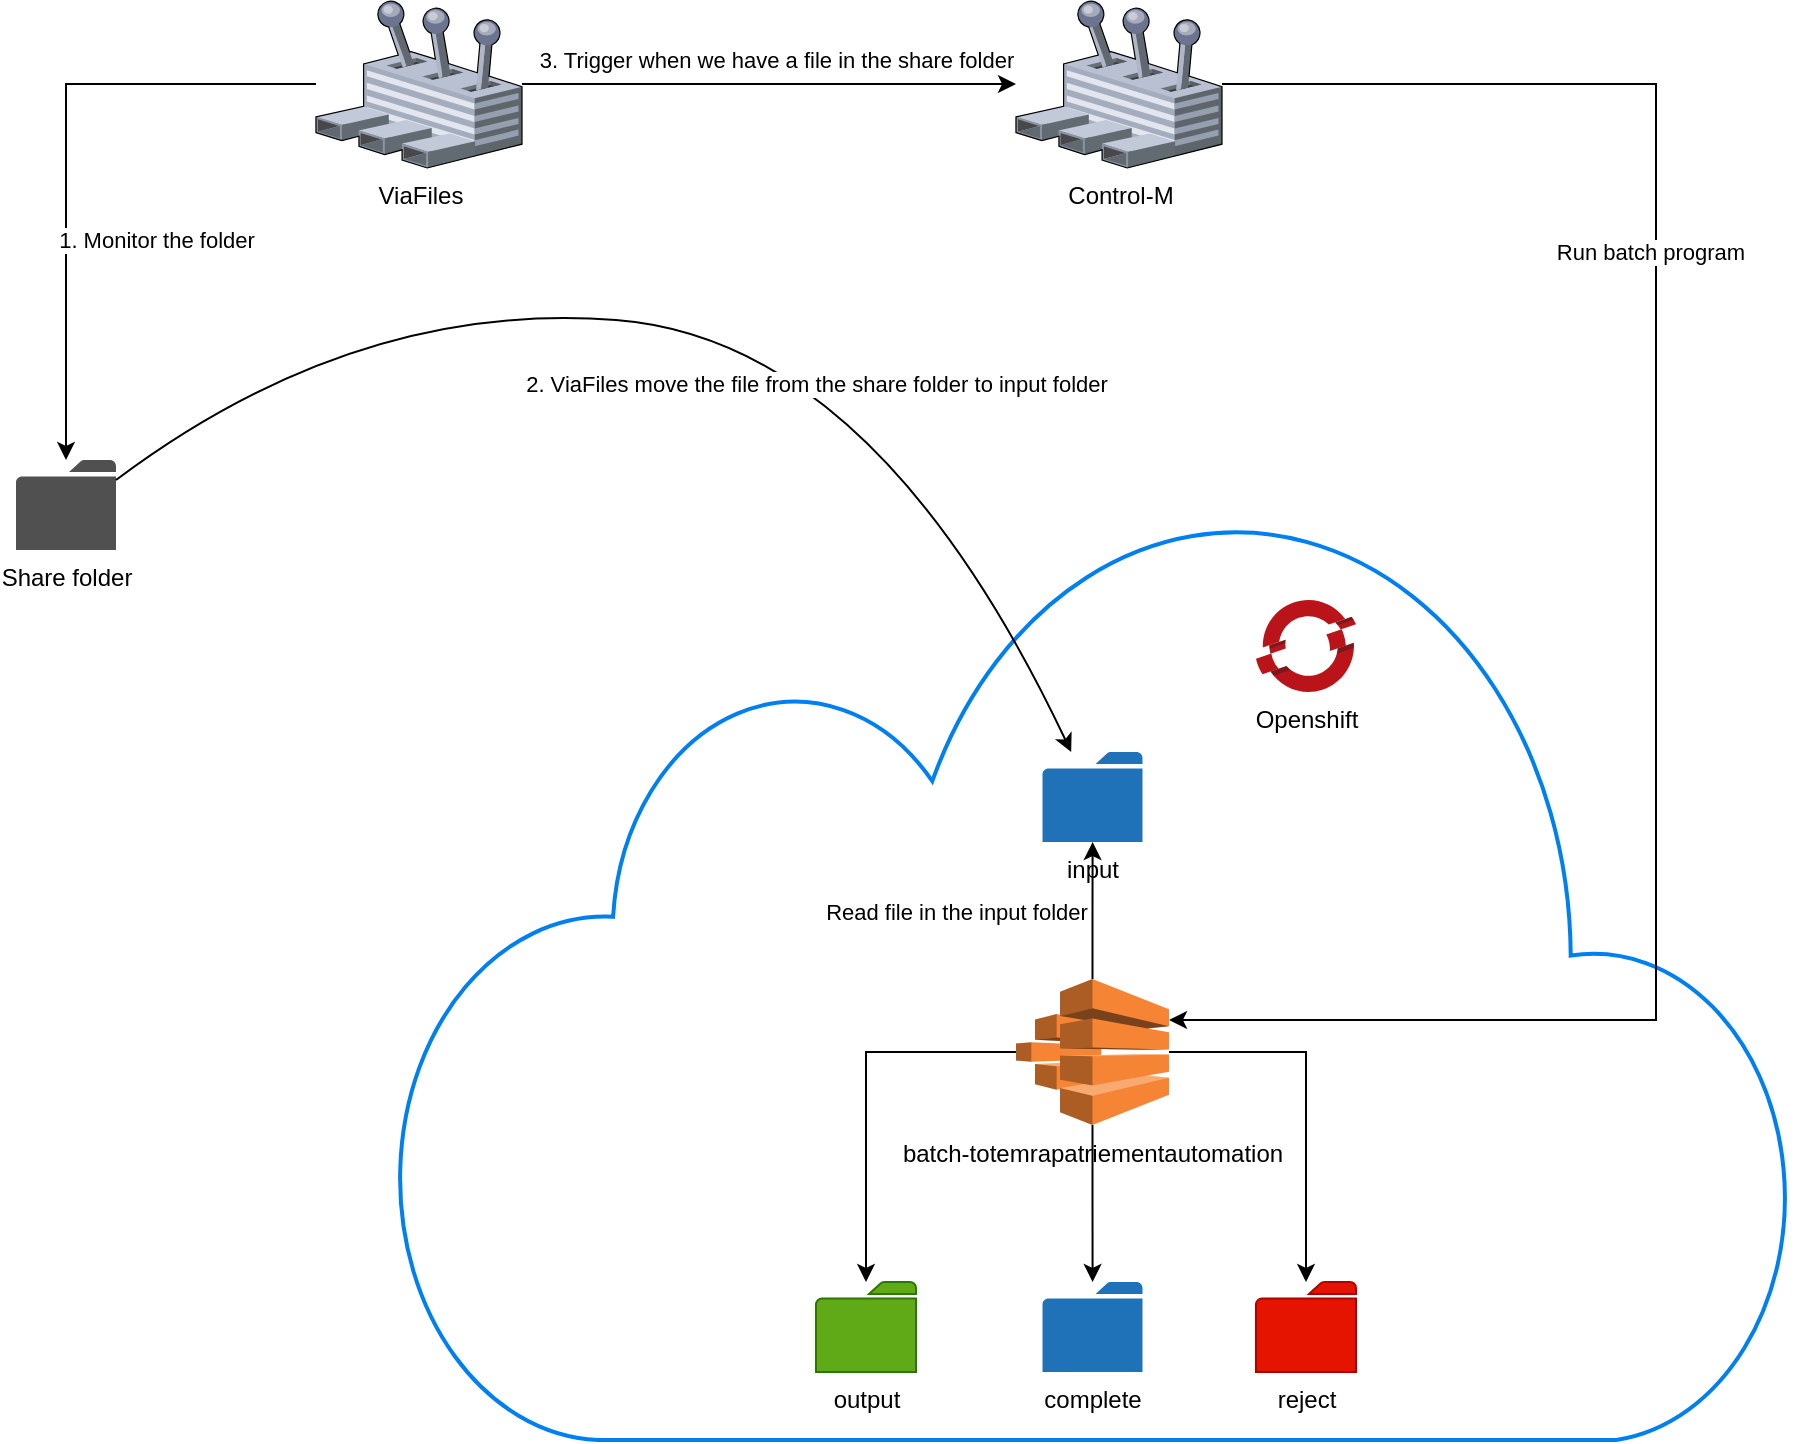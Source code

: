 <mxfile version="14.1.9" type="github">
  <diagram name="Page-1" id="c37626ed-c26b-45fb-9056-f9ebc6bb27b6">
    <mxGraphModel dx="1117" dy="624" grid="1" gridSize="10" guides="1" tooltips="1" connect="1" arrows="1" fold="1" page="1" pageScale="1" pageWidth="1100" pageHeight="850" background="#ffffff" math="0" shadow="0">
      <root>
        <mxCell id="0" />
        <mxCell id="1" parent="0" />
        <mxCell id="Bn4uSqP8nvEt52WO_NOp-6" value="" style="html=1;verticalLabelPosition=bottom;align=center;labelBackgroundColor=#ffffff;verticalAlign=top;strokeWidth=2;strokeColor=#0080F0;shadow=0;dashed=0;shape=mxgraph.ios7.icons.cloud;" vertex="1" parent="1">
          <mxGeometry x="290" y="320" width="700" height="470" as="geometry" />
        </mxCell>
        <mxCell id="Bn4uSqP8nvEt52WO_NOp-5" value="Openshift" style="aspect=fixed;html=1;points=[];align=center;image;fontSize=12;image=img/lib/mscae/OpenShift.svg;" vertex="1" parent="1">
          <mxGeometry x="720" y="370" width="50" height="46" as="geometry" />
        </mxCell>
        <mxCell id="Bn4uSqP8nvEt52WO_NOp-15" style="edgeStyle=orthogonalEdgeStyle;rounded=0;orthogonalLoop=1;jettySize=auto;html=1;fontColor=#000000;" edge="1" parent="1" source="Bn4uSqP8nvEt52WO_NOp-7" target="Bn4uSqP8nvEt52WO_NOp-13">
          <mxGeometry relative="1" as="geometry" />
        </mxCell>
        <mxCell id="Bn4uSqP8nvEt52WO_NOp-16" value="" style="edgeStyle=orthogonalEdgeStyle;rounded=0;orthogonalLoop=1;jettySize=auto;html=1;fontColor=#000000;" edge="1" parent="1" source="Bn4uSqP8nvEt52WO_NOp-7" target="Bn4uSqP8nvEt52WO_NOp-10">
          <mxGeometry relative="1" as="geometry" />
        </mxCell>
        <mxCell id="Bn4uSqP8nvEt52WO_NOp-17" style="edgeStyle=orthogonalEdgeStyle;rounded=0;orthogonalLoop=1;jettySize=auto;html=1;fontColor=#000000;" edge="1" parent="1" source="Bn4uSqP8nvEt52WO_NOp-7" target="Bn4uSqP8nvEt52WO_NOp-11">
          <mxGeometry relative="1" as="geometry" />
        </mxCell>
        <mxCell id="Bn4uSqP8nvEt52WO_NOp-19" value="Read file in the input folder" style="edgeStyle=orthogonalEdgeStyle;rounded=0;orthogonalLoop=1;jettySize=auto;html=1;fontColor=#000000;" edge="1" parent="1" source="Bn4uSqP8nvEt52WO_NOp-7" target="Bn4uSqP8nvEt52WO_NOp-8">
          <mxGeometry x="-0.002" y="68" relative="1" as="geometry">
            <mxPoint as="offset" />
          </mxGeometry>
        </mxCell>
        <mxCell id="Bn4uSqP8nvEt52WO_NOp-7" value="batch-totemrapatriementautomation" style="outlineConnect=0;dashed=0;verticalLabelPosition=bottom;verticalAlign=top;align=center;html=1;shape=mxgraph.aws3.batch;fillColor=#F58534;gradientColor=none;" vertex="1" parent="1">
          <mxGeometry x="600" y="559.5" width="76.5" height="73" as="geometry" />
        </mxCell>
        <mxCell id="Bn4uSqP8nvEt52WO_NOp-8" value="input" style="pointerEvents=1;shadow=0;dashed=0;html=1;strokeColor=none;labelPosition=center;verticalLabelPosition=bottom;verticalAlign=top;outlineConnect=0;align=center;shape=mxgraph.office.concepts.folder;fillColor=#2072B8;" vertex="1" parent="1">
          <mxGeometry x="613.25" y="446" width="50" height="45" as="geometry" />
        </mxCell>
        <mxCell id="Bn4uSqP8nvEt52WO_NOp-9" value="Share folder" style="pointerEvents=1;shadow=0;dashed=0;html=1;strokeColor=none;fillColor=#505050;labelPosition=center;verticalLabelPosition=bottom;verticalAlign=top;outlineConnect=0;align=center;shape=mxgraph.office.concepts.folder;" vertex="1" parent="1">
          <mxGeometry x="100" y="300" width="50" height="45" as="geometry" />
        </mxCell>
        <mxCell id="Bn4uSqP8nvEt52WO_NOp-10" value="complete" style="pointerEvents=1;shadow=0;dashed=0;html=1;strokeColor=none;labelPosition=center;verticalLabelPosition=bottom;verticalAlign=top;outlineConnect=0;align=center;shape=mxgraph.office.concepts.folder;fillColor=#2072B8;" vertex="1" parent="1">
          <mxGeometry x="613.25" y="711" width="50" height="45" as="geometry" />
        </mxCell>
        <mxCell id="Bn4uSqP8nvEt52WO_NOp-11" value="reject" style="pointerEvents=1;shadow=0;dashed=0;html=1;strokeColor=#B20000;labelPosition=center;verticalLabelPosition=bottom;verticalAlign=top;outlineConnect=0;align=center;shape=mxgraph.office.concepts.folder;fillColor=#e51400;" vertex="1" parent="1">
          <mxGeometry x="720" y="711" width="50" height="45" as="geometry" />
        </mxCell>
        <mxCell id="Bn4uSqP8nvEt52WO_NOp-13" value="output" style="pointerEvents=1;shadow=0;dashed=0;html=1;strokeColor=#2D7600;labelPosition=center;verticalLabelPosition=bottom;verticalAlign=top;outlineConnect=0;align=center;shape=mxgraph.office.concepts.folder;fillColor=#60a917;" vertex="1" parent="1">
          <mxGeometry x="500" y="711" width="50" height="45" as="geometry" />
        </mxCell>
        <mxCell id="Bn4uSqP8nvEt52WO_NOp-22" style="edgeStyle=orthogonalEdgeStyle;rounded=0;orthogonalLoop=1;jettySize=auto;html=1;fontColor=#000000;" edge="1" parent="1" source="Bn4uSqP8nvEt52WO_NOp-20" target="Bn4uSqP8nvEt52WO_NOp-9">
          <mxGeometry relative="1" as="geometry" />
        </mxCell>
        <mxCell id="Bn4uSqP8nvEt52WO_NOp-23" value="1. Monitor the folder" style="edgeLabel;html=1;align=center;verticalAlign=middle;resizable=0;points=[];fontColor=#000000;" vertex="1" connectable="0" parent="Bn4uSqP8nvEt52WO_NOp-22">
          <mxGeometry x="-0.276" relative="1" as="geometry">
            <mxPoint x="33" y="78" as="offset" />
          </mxGeometry>
        </mxCell>
        <mxCell id="Bn4uSqP8nvEt52WO_NOp-24" style="edgeStyle=orthogonalEdgeStyle;rounded=0;orthogonalLoop=1;jettySize=auto;html=1;fontColor=#000000;" edge="1" parent="1" source="Bn4uSqP8nvEt52WO_NOp-20" target="Bn4uSqP8nvEt52WO_NOp-21">
          <mxGeometry relative="1" as="geometry" />
        </mxCell>
        <mxCell id="Bn4uSqP8nvEt52WO_NOp-25" value="3. Trigger when we have a file in the share folder" style="edgeLabel;html=1;align=center;verticalAlign=middle;resizable=0;points=[];fontColor=#000000;" vertex="1" connectable="0" parent="Bn4uSqP8nvEt52WO_NOp-24">
          <mxGeometry x="-0.25" y="-3" relative="1" as="geometry">
            <mxPoint x="34" y="-15" as="offset" />
          </mxGeometry>
        </mxCell>
        <mxCell id="Bn4uSqP8nvEt52WO_NOp-20" value="ViaFiles" style="verticalLabelPosition=bottom;aspect=fixed;html=1;verticalAlign=top;strokeColor=none;align=center;outlineConnect=0;shape=mxgraph.citrix.user_control;fontColor=#000000;" vertex="1" parent="1">
          <mxGeometry x="250" y="70" width="103" height="84" as="geometry" />
        </mxCell>
        <mxCell id="Bn4uSqP8nvEt52WO_NOp-29" style="edgeStyle=orthogonalEdgeStyle;rounded=0;orthogonalLoop=1;jettySize=auto;html=1;fontColor=#000000;" edge="1" parent="1" source="Bn4uSqP8nvEt52WO_NOp-21" target="Bn4uSqP8nvEt52WO_NOp-7">
          <mxGeometry relative="1" as="geometry">
            <Array as="points">
              <mxPoint x="920" y="112" />
              <mxPoint x="920" y="580" />
            </Array>
          </mxGeometry>
        </mxCell>
        <mxCell id="Bn4uSqP8nvEt52WO_NOp-30" value="Run batch program" style="edgeLabel;html=1;align=center;verticalAlign=middle;resizable=0;points=[];fontColor=#000000;" vertex="1" connectable="0" parent="Bn4uSqP8nvEt52WO_NOp-29">
          <mxGeometry x="-0.353" y="-3" relative="1" as="geometry">
            <mxPoint as="offset" />
          </mxGeometry>
        </mxCell>
        <mxCell id="Bn4uSqP8nvEt52WO_NOp-21" value="Control-M" style="verticalLabelPosition=bottom;aspect=fixed;html=1;verticalAlign=top;strokeColor=none;align=center;outlineConnect=0;shape=mxgraph.citrix.user_control;fontColor=#000000;" vertex="1" parent="1">
          <mxGeometry x="600" y="70" width="103" height="84" as="geometry" />
        </mxCell>
        <mxCell id="Bn4uSqP8nvEt52WO_NOp-26" value="" style="curved=1;endArrow=classic;html=1;fontColor=#000000;exitX=1;exitY=0.222;exitDx=0;exitDy=0;exitPerimeter=0;" edge="1" parent="1" source="Bn4uSqP8nvEt52WO_NOp-9" target="Bn4uSqP8nvEt52WO_NOp-8">
          <mxGeometry width="50" height="50" relative="1" as="geometry">
            <mxPoint x="280" y="310" as="sourcePoint" />
            <mxPoint x="480" y="280" as="targetPoint" />
            <Array as="points">
              <mxPoint x="270" y="220" />
              <mxPoint x="530" y="240" />
            </Array>
          </mxGeometry>
        </mxCell>
        <mxCell id="Bn4uSqP8nvEt52WO_NOp-27" value="2. ViaFiles move the file from the share folder to input folder" style="edgeLabel;html=1;align=center;verticalAlign=middle;resizable=0;points=[];fontColor=#000000;" vertex="1" connectable="0" parent="Bn4uSqP8nvEt52WO_NOp-26">
          <mxGeometry x="-0.164" y="-5" relative="1" as="geometry">
            <mxPoint x="113.58" y="27.96" as="offset" />
          </mxGeometry>
        </mxCell>
      </root>
    </mxGraphModel>
  </diagram>
</mxfile>
